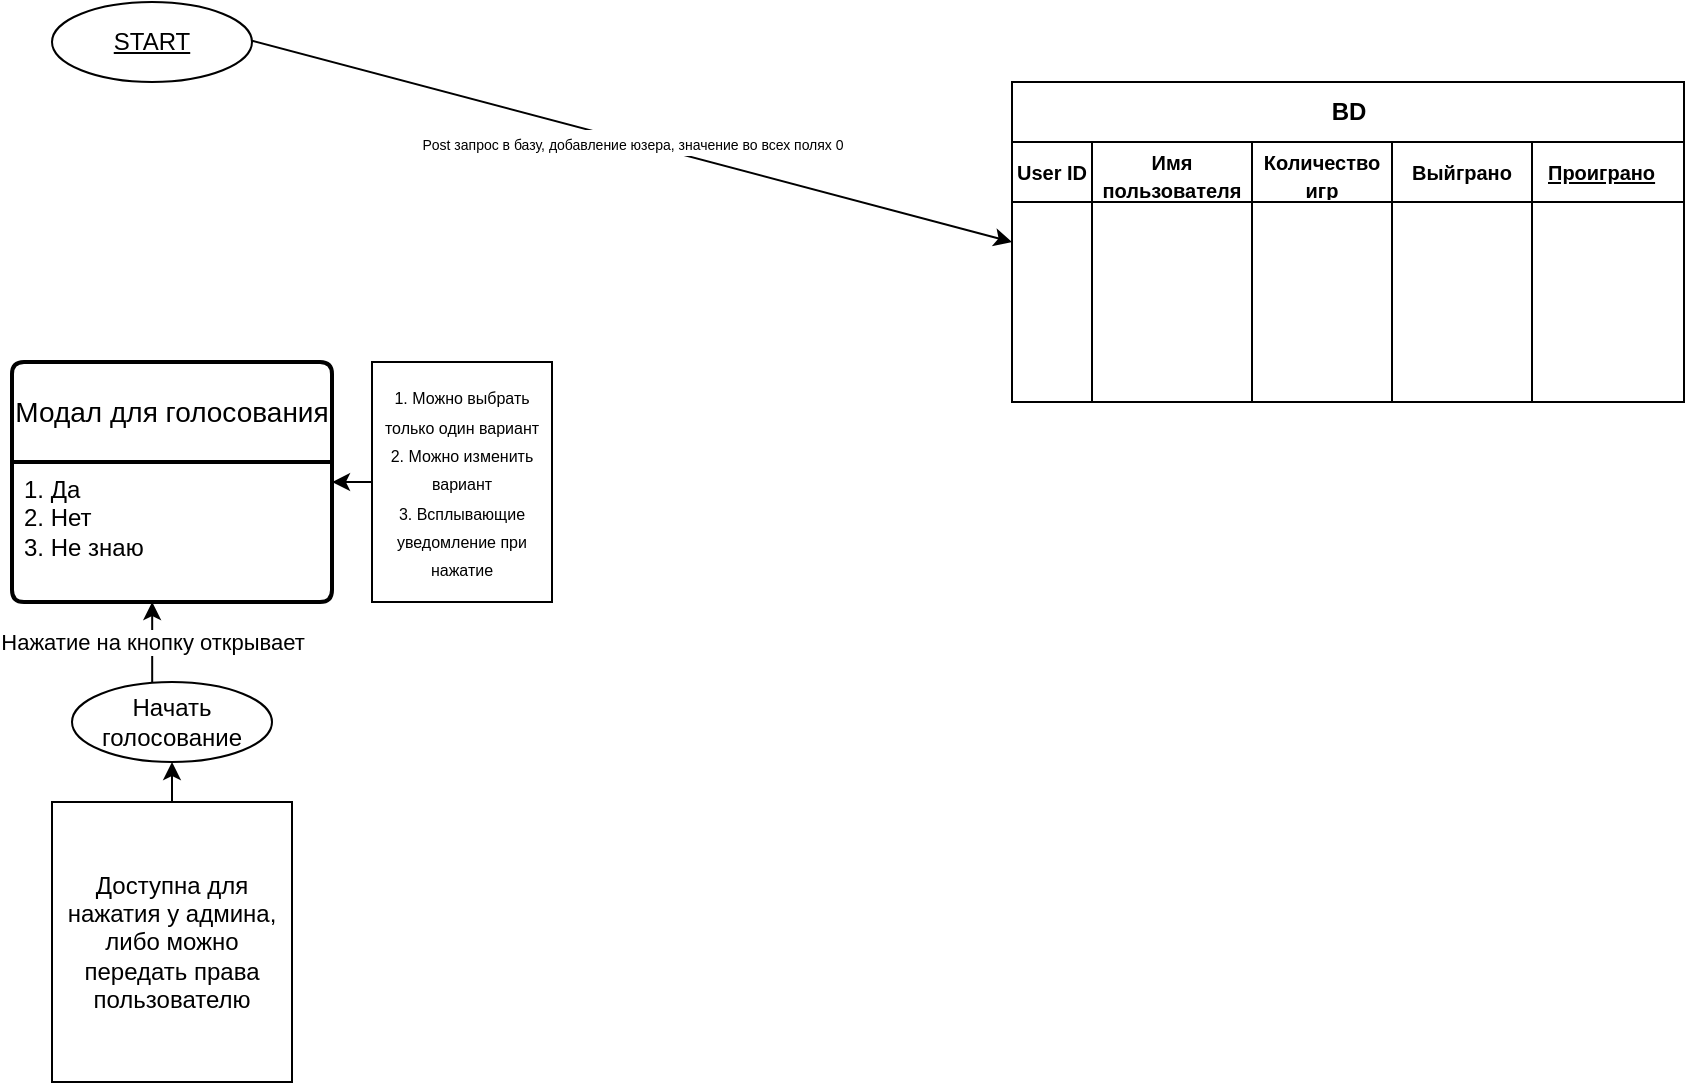 <mxfile version="24.7.6">
  <diagram name="Страница — 1" id="J8umEtTlhuDK4hY1K1tF">
    <mxGraphModel dx="1238" dy="846" grid="1" gridSize="10" guides="1" tooltips="1" connect="1" arrows="1" fold="1" page="1" pageScale="1" pageWidth="827" pageHeight="1169" math="0" shadow="0">
      <root>
        <mxCell id="0" />
        <mxCell id="1" parent="0" />
        <mxCell id="EB8dnHaQZYqRJyee5zHw-31" value="BD" style="shape=table;startSize=30;container=1;collapsible=1;childLayout=tableLayout;fixedRows=1;rowLines=0;fontStyle=1;align=center;resizeLast=1;html=1;" vertex="1" parent="1">
          <mxGeometry x="530" y="80" width="336" height="160" as="geometry">
            <mxRectangle x="530" y="80" width="60" height="30" as="alternateBounds" />
          </mxGeometry>
        </mxCell>
        <mxCell id="EB8dnHaQZYqRJyee5zHw-32" value="" style="shape=tableRow;horizontal=0;startSize=0;swimlaneHead=0;swimlaneBody=0;fillColor=none;collapsible=0;dropTarget=0;points=[[0,0.5],[1,0.5]];portConstraint=eastwest;top=0;left=0;right=0;bottom=1;" vertex="1" parent="EB8dnHaQZYqRJyee5zHw-31">
          <mxGeometry y="30" width="336" height="30" as="geometry" />
        </mxCell>
        <mxCell id="EB8dnHaQZYqRJyee5zHw-33" value="&lt;font style=&quot;font-size: 10px;&quot;&gt;User ID&lt;/font&gt;" style="shape=partialRectangle;connectable=0;fillColor=none;top=0;left=0;bottom=0;right=0;fontStyle=1;overflow=hidden;whiteSpace=wrap;html=1;" vertex="1" parent="EB8dnHaQZYqRJyee5zHw-32">
          <mxGeometry width="40" height="30" as="geometry">
            <mxRectangle width="40" height="30" as="alternateBounds" />
          </mxGeometry>
        </mxCell>
        <mxCell id="EB8dnHaQZYqRJyee5zHw-145" value="&lt;font style=&quot;font-size: 10px;&quot;&gt;Имя пользователя&lt;/font&gt;" style="shape=partialRectangle;connectable=0;fillColor=none;top=0;left=0;bottom=0;right=0;fontStyle=1;overflow=hidden;whiteSpace=wrap;html=1;" vertex="1" parent="EB8dnHaQZYqRJyee5zHw-32">
          <mxGeometry x="40" width="80" height="30" as="geometry">
            <mxRectangle width="80" height="30" as="alternateBounds" />
          </mxGeometry>
        </mxCell>
        <mxCell id="EB8dnHaQZYqRJyee5zHw-137" value="&lt;font style=&quot;font-size: 10px;&quot;&gt;Количество игр&lt;/font&gt;" style="shape=partialRectangle;connectable=0;fillColor=none;top=0;left=0;bottom=0;right=0;fontStyle=1;overflow=hidden;whiteSpace=wrap;html=1;" vertex="1" parent="EB8dnHaQZYqRJyee5zHw-32">
          <mxGeometry x="120" width="70" height="30" as="geometry">
            <mxRectangle width="70" height="30" as="alternateBounds" />
          </mxGeometry>
        </mxCell>
        <mxCell id="EB8dnHaQZYqRJyee5zHw-141" value="&lt;font style=&quot;font-size: 10px;&quot;&gt;Выйграно&lt;/font&gt;" style="shape=partialRectangle;connectable=0;fillColor=none;top=0;left=0;bottom=0;right=0;fontStyle=1;overflow=hidden;whiteSpace=wrap;html=1;" vertex="1" parent="EB8dnHaQZYqRJyee5zHw-32">
          <mxGeometry x="190" width="70" height="30" as="geometry">
            <mxRectangle width="70" height="30" as="alternateBounds" />
          </mxGeometry>
        </mxCell>
        <mxCell id="EB8dnHaQZYqRJyee5zHw-34" value="&lt;font style=&quot;font-size: 10px;&quot;&gt;Проиграно&lt;/font&gt;" style="shape=partialRectangle;connectable=0;fillColor=none;top=0;left=0;bottom=0;right=0;align=left;spacingLeft=6;fontStyle=5;overflow=hidden;whiteSpace=wrap;html=1;" vertex="1" parent="EB8dnHaQZYqRJyee5zHw-32">
          <mxGeometry x="260" width="76" height="30" as="geometry">
            <mxRectangle width="76" height="30" as="alternateBounds" />
          </mxGeometry>
        </mxCell>
        <mxCell id="EB8dnHaQZYqRJyee5zHw-35" value="" style="shape=tableRow;horizontal=0;startSize=0;swimlaneHead=0;swimlaneBody=0;fillColor=none;collapsible=0;dropTarget=0;points=[[0,0.5],[1,0.5]];portConstraint=eastwest;top=0;left=0;right=0;bottom=0;" vertex="1" parent="EB8dnHaQZYqRJyee5zHw-31">
          <mxGeometry y="60" width="336" height="40" as="geometry" />
        </mxCell>
        <mxCell id="EB8dnHaQZYqRJyee5zHw-36" value="" style="shape=partialRectangle;connectable=0;fillColor=none;top=0;left=0;bottom=0;right=0;editable=1;overflow=hidden;whiteSpace=wrap;html=1;" vertex="1" parent="EB8dnHaQZYqRJyee5zHw-35">
          <mxGeometry width="40" height="40" as="geometry">
            <mxRectangle width="40" height="40" as="alternateBounds" />
          </mxGeometry>
        </mxCell>
        <mxCell id="EB8dnHaQZYqRJyee5zHw-146" style="shape=partialRectangle;connectable=0;fillColor=none;top=0;left=0;bottom=0;right=0;editable=1;overflow=hidden;whiteSpace=wrap;html=1;" vertex="1" parent="EB8dnHaQZYqRJyee5zHw-35">
          <mxGeometry x="40" width="80" height="40" as="geometry">
            <mxRectangle width="80" height="40" as="alternateBounds" />
          </mxGeometry>
        </mxCell>
        <mxCell id="EB8dnHaQZYqRJyee5zHw-138" style="shape=partialRectangle;connectable=0;fillColor=none;top=0;left=0;bottom=0;right=0;editable=1;overflow=hidden;whiteSpace=wrap;html=1;" vertex="1" parent="EB8dnHaQZYqRJyee5zHw-35">
          <mxGeometry x="120" width="70" height="40" as="geometry">
            <mxRectangle width="70" height="40" as="alternateBounds" />
          </mxGeometry>
        </mxCell>
        <mxCell id="EB8dnHaQZYqRJyee5zHw-142" style="shape=partialRectangle;connectable=0;fillColor=none;top=0;left=0;bottom=0;right=0;editable=1;overflow=hidden;whiteSpace=wrap;html=1;" vertex="1" parent="EB8dnHaQZYqRJyee5zHw-35">
          <mxGeometry x="190" width="70" height="40" as="geometry">
            <mxRectangle width="70" height="40" as="alternateBounds" />
          </mxGeometry>
        </mxCell>
        <mxCell id="EB8dnHaQZYqRJyee5zHw-37" value="" style="shape=partialRectangle;connectable=0;fillColor=none;top=0;left=0;bottom=0;right=0;align=left;spacingLeft=6;overflow=hidden;whiteSpace=wrap;html=1;" vertex="1" parent="EB8dnHaQZYqRJyee5zHw-35">
          <mxGeometry x="260" width="76" height="40" as="geometry">
            <mxRectangle width="76" height="40" as="alternateBounds" />
          </mxGeometry>
        </mxCell>
        <mxCell id="EB8dnHaQZYqRJyee5zHw-38" value="" style="shape=tableRow;horizontal=0;startSize=0;swimlaneHead=0;swimlaneBody=0;fillColor=none;collapsible=0;dropTarget=0;points=[[0,0.5],[1,0.5]];portConstraint=eastwest;top=0;left=0;right=0;bottom=0;" vertex="1" parent="EB8dnHaQZYqRJyee5zHw-31">
          <mxGeometry y="100" width="336" height="30" as="geometry" />
        </mxCell>
        <mxCell id="EB8dnHaQZYqRJyee5zHw-39" value="" style="shape=partialRectangle;connectable=0;fillColor=none;top=0;left=0;bottom=0;right=0;editable=1;overflow=hidden;whiteSpace=wrap;html=1;" vertex="1" parent="EB8dnHaQZYqRJyee5zHw-38">
          <mxGeometry width="40" height="30" as="geometry">
            <mxRectangle width="40" height="30" as="alternateBounds" />
          </mxGeometry>
        </mxCell>
        <mxCell id="EB8dnHaQZYqRJyee5zHw-147" style="shape=partialRectangle;connectable=0;fillColor=none;top=0;left=0;bottom=0;right=0;editable=1;overflow=hidden;whiteSpace=wrap;html=1;" vertex="1" parent="EB8dnHaQZYqRJyee5zHw-38">
          <mxGeometry x="40" width="80" height="30" as="geometry">
            <mxRectangle width="80" height="30" as="alternateBounds" />
          </mxGeometry>
        </mxCell>
        <mxCell id="EB8dnHaQZYqRJyee5zHw-139" style="shape=partialRectangle;connectable=0;fillColor=none;top=0;left=0;bottom=0;right=0;editable=1;overflow=hidden;whiteSpace=wrap;html=1;" vertex="1" parent="EB8dnHaQZYqRJyee5zHw-38">
          <mxGeometry x="120" width="70" height="30" as="geometry">
            <mxRectangle width="70" height="30" as="alternateBounds" />
          </mxGeometry>
        </mxCell>
        <mxCell id="EB8dnHaQZYqRJyee5zHw-143" style="shape=partialRectangle;connectable=0;fillColor=none;top=0;left=0;bottom=0;right=0;editable=1;overflow=hidden;whiteSpace=wrap;html=1;" vertex="1" parent="EB8dnHaQZYqRJyee5zHw-38">
          <mxGeometry x="190" width="70" height="30" as="geometry">
            <mxRectangle width="70" height="30" as="alternateBounds" />
          </mxGeometry>
        </mxCell>
        <mxCell id="EB8dnHaQZYqRJyee5zHw-40" value="" style="shape=partialRectangle;connectable=0;fillColor=none;top=0;left=0;bottom=0;right=0;align=left;spacingLeft=6;overflow=hidden;whiteSpace=wrap;html=1;" vertex="1" parent="EB8dnHaQZYqRJyee5zHw-38">
          <mxGeometry x="260" width="76" height="30" as="geometry">
            <mxRectangle width="76" height="30" as="alternateBounds" />
          </mxGeometry>
        </mxCell>
        <mxCell id="EB8dnHaQZYqRJyee5zHw-41" value="" style="shape=tableRow;horizontal=0;startSize=0;swimlaneHead=0;swimlaneBody=0;fillColor=none;collapsible=0;dropTarget=0;points=[[0,0.5],[1,0.5]];portConstraint=eastwest;top=0;left=0;right=0;bottom=0;" vertex="1" parent="EB8dnHaQZYqRJyee5zHw-31">
          <mxGeometry y="130" width="336" height="30" as="geometry" />
        </mxCell>
        <mxCell id="EB8dnHaQZYqRJyee5zHw-42" value="" style="shape=partialRectangle;connectable=0;fillColor=none;top=0;left=0;bottom=0;right=0;editable=1;overflow=hidden;whiteSpace=wrap;html=1;" vertex="1" parent="EB8dnHaQZYqRJyee5zHw-41">
          <mxGeometry width="40" height="30" as="geometry">
            <mxRectangle width="40" height="30" as="alternateBounds" />
          </mxGeometry>
        </mxCell>
        <mxCell id="EB8dnHaQZYqRJyee5zHw-148" style="shape=partialRectangle;connectable=0;fillColor=none;top=0;left=0;bottom=0;right=0;editable=1;overflow=hidden;whiteSpace=wrap;html=1;" vertex="1" parent="EB8dnHaQZYqRJyee5zHw-41">
          <mxGeometry x="40" width="80" height="30" as="geometry">
            <mxRectangle width="80" height="30" as="alternateBounds" />
          </mxGeometry>
        </mxCell>
        <mxCell id="EB8dnHaQZYqRJyee5zHw-140" style="shape=partialRectangle;connectable=0;fillColor=none;top=0;left=0;bottom=0;right=0;editable=1;overflow=hidden;whiteSpace=wrap;html=1;" vertex="1" parent="EB8dnHaQZYqRJyee5zHw-41">
          <mxGeometry x="120" width="70" height="30" as="geometry">
            <mxRectangle width="70" height="30" as="alternateBounds" />
          </mxGeometry>
        </mxCell>
        <mxCell id="EB8dnHaQZYqRJyee5zHw-144" style="shape=partialRectangle;connectable=0;fillColor=none;top=0;left=0;bottom=0;right=0;editable=1;overflow=hidden;whiteSpace=wrap;html=1;" vertex="1" parent="EB8dnHaQZYqRJyee5zHw-41">
          <mxGeometry x="190" width="70" height="30" as="geometry">
            <mxRectangle width="70" height="30" as="alternateBounds" />
          </mxGeometry>
        </mxCell>
        <mxCell id="EB8dnHaQZYqRJyee5zHw-43" value="" style="shape=partialRectangle;connectable=0;fillColor=none;top=0;left=0;bottom=0;right=0;align=left;spacingLeft=6;overflow=hidden;whiteSpace=wrap;html=1;" vertex="1" parent="EB8dnHaQZYqRJyee5zHw-41">
          <mxGeometry x="260" width="76" height="30" as="geometry">
            <mxRectangle width="76" height="30" as="alternateBounds" />
          </mxGeometry>
        </mxCell>
        <mxCell id="EB8dnHaQZYqRJyee5zHw-149" value="START" style="ellipse;whiteSpace=wrap;html=1;align=center;fontStyle=4;" vertex="1" parent="1">
          <mxGeometry x="50" y="40" width="100" height="40" as="geometry" />
        </mxCell>
        <mxCell id="EB8dnHaQZYqRJyee5zHw-150" value="" style="endArrow=classic;html=1;rounded=0;entryX=0;entryY=0.5;entryDx=0;entryDy=0;" edge="1" parent="1" target="EB8dnHaQZYqRJyee5zHw-35">
          <mxGeometry relative="1" as="geometry">
            <mxPoint x="150" y="59.37" as="sourcePoint" />
            <mxPoint x="250" y="59.37" as="targetPoint" />
          </mxGeometry>
        </mxCell>
        <mxCell id="EB8dnHaQZYqRJyee5zHw-151" value="&lt;font style=&quot;font-size: 7px;&quot;&gt;Post запрос в базу, добавление юзера, значение во всех полях 0&lt;/font&gt;" style="edgeLabel;resizable=0;html=1;;align=center;verticalAlign=middle;" connectable="0" vertex="1" parent="EB8dnHaQZYqRJyee5zHw-150">
          <mxGeometry relative="1" as="geometry" />
        </mxCell>
        <mxCell id="EB8dnHaQZYqRJyee5zHw-152" value="Начать голосование" style="ellipse;whiteSpace=wrap;html=1;align=center;" vertex="1" parent="1">
          <mxGeometry x="60" y="380" width="100" height="40" as="geometry" />
        </mxCell>
        <mxCell id="EB8dnHaQZYqRJyee5zHw-155" style="edgeStyle=orthogonalEdgeStyle;rounded=0;orthogonalLoop=1;jettySize=auto;html=1;exitX=0.5;exitY=0;exitDx=0;exitDy=0;entryX=0.5;entryY=1;entryDx=0;entryDy=0;" edge="1" parent="1" source="EB8dnHaQZYqRJyee5zHw-153" target="EB8dnHaQZYqRJyee5zHw-152">
          <mxGeometry relative="1" as="geometry" />
        </mxCell>
        <mxCell id="EB8dnHaQZYqRJyee5zHw-153" value="Доступна для нажатия у админа, либо можно передать права пользователю" style="text;html=1;align=center;verticalAlign=middle;whiteSpace=wrap;rounded=0;strokeColor=default;" vertex="1" parent="1">
          <mxGeometry x="50" y="440" width="120" height="140" as="geometry" />
        </mxCell>
        <mxCell id="EB8dnHaQZYqRJyee5zHw-156" value="Модал для голосования" style="swimlane;childLayout=stackLayout;horizontal=1;startSize=50;horizontalStack=0;rounded=1;fontSize=14;fontStyle=0;strokeWidth=2;resizeParent=0;resizeLast=1;shadow=0;dashed=0;align=center;arcSize=4;whiteSpace=wrap;html=1;" vertex="1" parent="1">
          <mxGeometry x="30" y="220" width="160" height="120" as="geometry">
            <mxRectangle x="30" y="220" width="200" height="50" as="alternateBounds" />
          </mxGeometry>
        </mxCell>
        <mxCell id="EB8dnHaQZYqRJyee5zHw-157" value="1. Да&lt;br&gt;2. Нет&lt;br&gt;3. Не знаю" style="align=left;strokeColor=none;fillColor=none;spacingLeft=4;fontSize=12;verticalAlign=top;resizable=0;rotatable=0;part=1;html=1;" vertex="1" parent="EB8dnHaQZYqRJyee5zHw-156">
          <mxGeometry y="50" width="160" height="70" as="geometry" />
        </mxCell>
        <mxCell id="EB8dnHaQZYqRJyee5zHw-159" value="&lt;font style=&quot;font-size: 8px;&quot;&gt;1. Можно выбрать только один вариант&lt;/font&gt;&lt;div&gt;&lt;font style=&quot;font-size: 8px;&quot;&gt;2. Можно изменить вариант&lt;/font&gt;&lt;/div&gt;&lt;div&gt;&lt;font style=&quot;font-size: 8px;&quot;&gt;3. Всплывающие уведомление при нажатие&lt;/font&gt;&lt;/div&gt;" style="text;html=1;align=center;verticalAlign=middle;whiteSpace=wrap;rounded=0;strokeColor=default;" vertex="1" parent="1">
          <mxGeometry x="210" y="220" width="90" height="120" as="geometry" />
        </mxCell>
        <mxCell id="EB8dnHaQZYqRJyee5zHw-160" style="edgeStyle=orthogonalEdgeStyle;rounded=0;orthogonalLoop=1;jettySize=auto;html=1;entryX=1;entryY=0.143;entryDx=0;entryDy=0;entryPerimeter=0;" edge="1" parent="1" source="EB8dnHaQZYqRJyee5zHw-159" target="EB8dnHaQZYqRJyee5zHw-157">
          <mxGeometry relative="1" as="geometry" />
        </mxCell>
        <mxCell id="EB8dnHaQZYqRJyee5zHw-161" value="" style="endArrow=classic;html=1;rounded=0;entryX=0.438;entryY=1;entryDx=0;entryDy=0;entryPerimeter=0;exitX=0.401;exitY=0;exitDx=0;exitDy=0;exitPerimeter=0;" edge="1" parent="1" source="EB8dnHaQZYqRJyee5zHw-152" target="EB8dnHaQZYqRJyee5zHw-157">
          <mxGeometry relative="1" as="geometry">
            <mxPoint x="100" y="370" as="sourcePoint" />
            <mxPoint x="200" y="370" as="targetPoint" />
          </mxGeometry>
        </mxCell>
        <mxCell id="EB8dnHaQZYqRJyee5zHw-162" value="Нажатие на кнопку открывает" style="edgeLabel;resizable=0;html=1;;align=center;verticalAlign=middle;" connectable="0" vertex="1" parent="EB8dnHaQZYqRJyee5zHw-161">
          <mxGeometry relative="1" as="geometry" />
        </mxCell>
      </root>
    </mxGraphModel>
  </diagram>
</mxfile>

